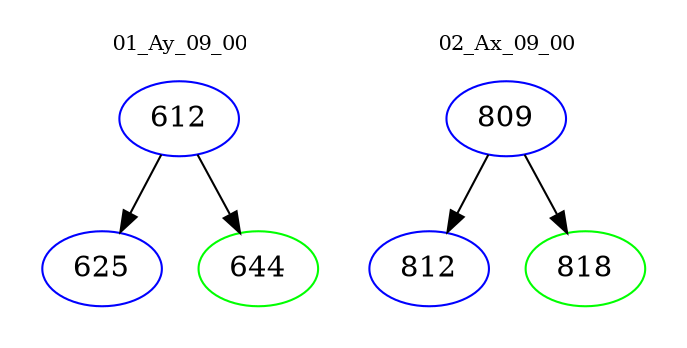 digraph{
subgraph cluster_0 {
color = white
label = "01_Ay_09_00";
fontsize=10;
T0_612 [label="612", color="blue"]
T0_612 -> T0_625 [color="black"]
T0_625 [label="625", color="blue"]
T0_612 -> T0_644 [color="black"]
T0_644 [label="644", color="green"]
}
subgraph cluster_1 {
color = white
label = "02_Ax_09_00";
fontsize=10;
T1_809 [label="809", color="blue"]
T1_809 -> T1_812 [color="black"]
T1_812 [label="812", color="blue"]
T1_809 -> T1_818 [color="black"]
T1_818 [label="818", color="green"]
}
}
